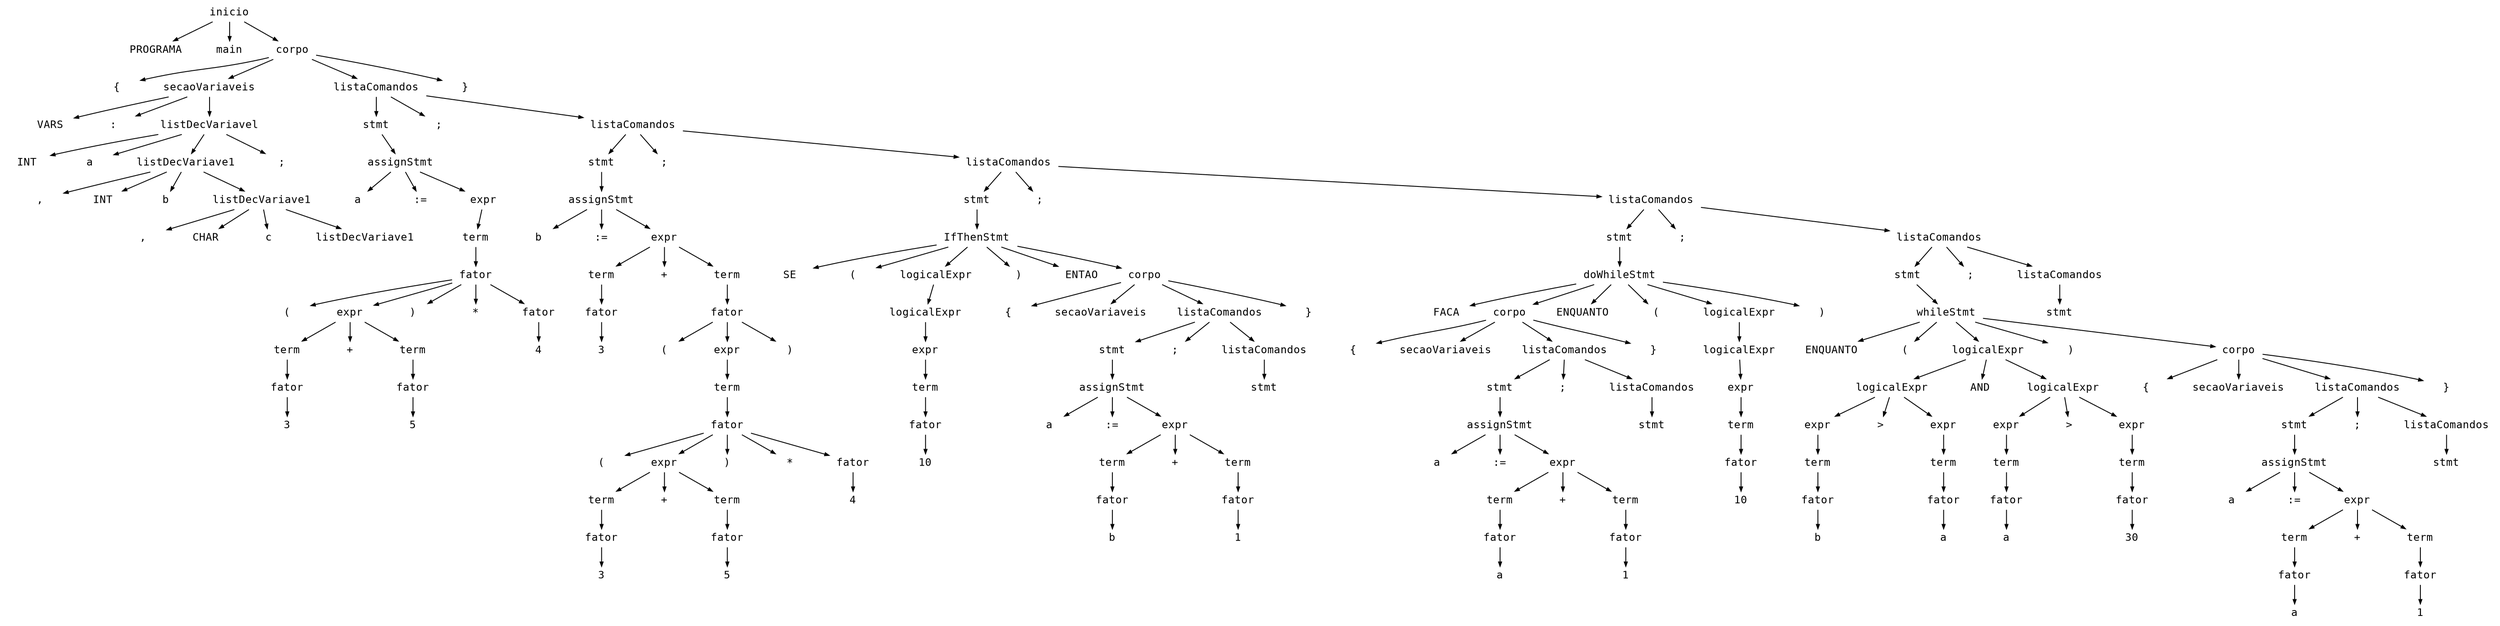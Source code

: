 digraph astgraph {
  node [shape=none, fontsize=12, fontname="Courier", height=.1];
  ranksep=.3;
  edge [arrowsize=.5]

  node1 [label="inicio"]
  node2 [label="PROGRAMA"]
  node1 -> node2
  node3 [label="main"]
  node1 -> node3
  node4 [label="corpo"]
  node1 -> node4
  node5 [label="{"]
  node4 -> node5
  node6 [label="secaoVariaveis"]
  node4 -> node6
  node7 [label="listaComandos"]
  node4 -> node7
  node8 [label="}"]
  node4 -> node8
  node9 [label="VARS"]
  node6 -> node9
  node10 [label=":"]
  node6 -> node10
  node11 [label="listDecVariavel"]
  node6 -> node11
  node12 [label="stmt"]
  node7 -> node12
  node13 [label=";"]
  node7 -> node13
  node14 [label="listaComandos"]
  node7 -> node14
  node15 [label="INT"]
  node11 -> node15
  node16 [label="a"]
  node11 -> node16
  node17 [label="listDecVariave1"]
  node11 -> node17
  node18 [label=";"]
  node11 -> node18
  node19 [label="assignStmt"]
  node12 -> node19
  node20 [label="stmt"]
  node14 -> node20
  node21 [label=";"]
  node14 -> node21
  node22 [label="listaComandos"]
  node14 -> node22
  node23 [label=","]
  node17 -> node23
  node24 [label="INT"]
  node17 -> node24
  node25 [label="b"]
  node17 -> node25
  node26 [label="listDecVariave1"]
  node17 -> node26
  node27 [label="a"]
  node19 -> node27
  node28 [label=":="]
  node19 -> node28
  node29 [label="expr"]
  node19 -> node29
  node30 [label="assignStmt"]
  node20 -> node30
  node31 [label="stmt"]
  node22 -> node31
  node32 [label=";"]
  node22 -> node32
  node33 [label="listaComandos"]
  node22 -> node33
  node34 [label=","]
  node26 -> node34
  node35 [label="CHAR"]
  node26 -> node35
  node36 [label="c"]
  node26 -> node36
  node37 [label="listDecVariave1"]
  node26 -> node37
  node38 [label="term"]
  node29 -> node38
  node39 [label="b"]
  node30 -> node39
  node40 [label=":="]
  node30 -> node40
  node41 [label="expr"]
  node30 -> node41
  node42 [label="IfThenStmt"]
  node31 -> node42
  node43 [label="stmt"]
  node33 -> node43
  node44 [label=";"]
  node33 -> node44
  node45 [label="listaComandos"]
  node33 -> node45
  node46 [label="fator"]
  node38 -> node46
  node47 [label="term"]
  node41 -> node47
  node48 [label="+"]
  node41 -> node48
  node49 [label="term"]
  node41 -> node49
  node50 [label="SE"]
  node42 -> node50
  node51 [label="("]
  node42 -> node51
  node52 [label="logicalExpr"]
  node42 -> node52
  node53 [label=")"]
  node42 -> node53
  node54 [label="ENTAO"]
  node42 -> node54
  node55 [label="corpo"]
  node42 -> node55
  node56 [label="doWhileStmt"]
  node43 -> node56
  node57 [label="stmt"]
  node45 -> node57
  node58 [label=";"]
  node45 -> node58
  node59 [label="listaComandos"]
  node45 -> node59
  node60 [label="("]
  node46 -> node60
  node61 [label="expr"]
  node46 -> node61
  node62 [label=")"]
  node46 -> node62
  node63 [label="*"]
  node46 -> node63
  node64 [label="fator"]
  node46 -> node64
  node65 [label="fator"]
  node47 -> node65
  node66 [label="fator"]
  node49 -> node66
  node67 [label="logicalExpr"]
  node52 -> node67
  node68 [label="{"]
  node55 -> node68
  node69 [label="secaoVariaveis"]
  node55 -> node69
  node70 [label="listaComandos"]
  node55 -> node70
  node71 [label="}"]
  node55 -> node71
  node72 [label="FACA"]
  node56 -> node72
  node73 [label="corpo"]
  node56 -> node73
  node74 [label="ENQUANTO"]
  node56 -> node74
  node75 [label="("]
  node56 -> node75
  node76 [label="logicalExpr"]
  node56 -> node76
  node77 [label=")"]
  node56 -> node77
  node78 [label="whileStmt"]
  node57 -> node78
  node79 [label="stmt"]
  node59 -> node79
  node80 [label="term"]
  node61 -> node80
  node81 [label="+"]
  node61 -> node81
  node82 [label="term"]
  node61 -> node82
  node83 [label="4"]
  node64 -> node83
  node84 [label="3"]
  node65 -> node84
  node85 [label="("]
  node66 -> node85
  node86 [label="expr"]
  node66 -> node86
  node87 [label=")"]
  node66 -> node87
  node88 [label="expr"]
  node67 -> node88
  node89 [label="stmt"]
  node70 -> node89
  node90 [label=";"]
  node70 -> node90
  node91 [label="listaComandos"]
  node70 -> node91
  node92 [label="{"]
  node73 -> node92
  node93 [label="secaoVariaveis"]
  node73 -> node93
  node94 [label="listaComandos"]
  node73 -> node94
  node95 [label="}"]
  node73 -> node95
  node96 [label="logicalExpr"]
  node76 -> node96
  node97 [label="ENQUANTO"]
  node78 -> node97
  node98 [label="("]
  node78 -> node98
  node99 [label="logicalExpr"]
  node78 -> node99
  node100 [label=")"]
  node78 -> node100
  node101 [label="corpo"]
  node78 -> node101
  node102 [label="fator"]
  node80 -> node102
  node103 [label="fator"]
  node82 -> node103
  node104 [label="term"]
  node86 -> node104
  node105 [label="term"]
  node88 -> node105
  node106 [label="assignStmt"]
  node89 -> node106
  node107 [label="stmt"]
  node91 -> node107
  node108 [label="stmt"]
  node94 -> node108
  node109 [label=";"]
  node94 -> node109
  node110 [label="listaComandos"]
  node94 -> node110
  node111 [label="expr"]
  node96 -> node111
  node112 [label="logicalExpr"]
  node99 -> node112
  node113 [label="AND"]
  node99 -> node113
  node114 [label="logicalExpr"]
  node99 -> node114
  node115 [label="{"]
  node101 -> node115
  node116 [label="secaoVariaveis"]
  node101 -> node116
  node117 [label="listaComandos"]
  node101 -> node117
  node118 [label="}"]
  node101 -> node118
  node119 [label="3"]
  node102 -> node119
  node120 [label="5"]
  node103 -> node120
  node121 [label="fator"]
  node104 -> node121
  node122 [label="fator"]
  node105 -> node122
  node123 [label="a"]
  node106 -> node123
  node124 [label=":="]
  node106 -> node124
  node125 [label="expr"]
  node106 -> node125
  node126 [label="assignStmt"]
  node108 -> node126
  node127 [label="stmt"]
  node110 -> node127
  node128 [label="term"]
  node111 -> node128
  node129 [label="expr"]
  node112 -> node129
  node130 [label=">"]
  node112 -> node130
  node131 [label="expr"]
  node112 -> node131
  node132 [label="expr"]
  node114 -> node132
  node133 [label=">"]
  node114 -> node133
  node134 [label="expr"]
  node114 -> node134
  node135 [label="stmt"]
  node117 -> node135
  node136 [label=";"]
  node117 -> node136
  node137 [label="listaComandos"]
  node117 -> node137
  node138 [label="("]
  node121 -> node138
  node139 [label="expr"]
  node121 -> node139
  node140 [label=")"]
  node121 -> node140
  node141 [label="*"]
  node121 -> node141
  node142 [label="fator"]
  node121 -> node142
  node143 [label="10"]
  node122 -> node143
  node144 [label="term"]
  node125 -> node144
  node145 [label="+"]
  node125 -> node145
  node146 [label="term"]
  node125 -> node146
  node147 [label="a"]
  node126 -> node147
  node148 [label=":="]
  node126 -> node148
  node149 [label="expr"]
  node126 -> node149
  node150 [label="fator"]
  node128 -> node150
  node151 [label="term"]
  node129 -> node151
  node152 [label="term"]
  node131 -> node152
  node153 [label="term"]
  node132 -> node153
  node154 [label="term"]
  node134 -> node154
  node155 [label="assignStmt"]
  node135 -> node155
  node156 [label="stmt"]
  node137 -> node156
  node157 [label="term"]
  node139 -> node157
  node158 [label="+"]
  node139 -> node158
  node159 [label="term"]
  node139 -> node159
  node160 [label="4"]
  node142 -> node160
  node161 [label="fator"]
  node144 -> node161
  node162 [label="fator"]
  node146 -> node162
  node163 [label="term"]
  node149 -> node163
  node164 [label="+"]
  node149 -> node164
  node165 [label="term"]
  node149 -> node165
  node166 [label="10"]
  node150 -> node166
  node167 [label="fator"]
  node151 -> node167
  node168 [label="fator"]
  node152 -> node168
  node169 [label="fator"]
  node153 -> node169
  node170 [label="fator"]
  node154 -> node170
  node171 [label="a"]
  node155 -> node171
  node172 [label=":="]
  node155 -> node172
  node173 [label="expr"]
  node155 -> node173
  node174 [label="fator"]
  node157 -> node174
  node175 [label="fator"]
  node159 -> node175
  node176 [label="b"]
  node161 -> node176
  node177 [label="1"]
  node162 -> node177
  node178 [label="fator"]
  node163 -> node178
  node179 [label="fator"]
  node165 -> node179
  node180 [label="b"]
  node167 -> node180
  node181 [label="a"]
  node168 -> node181
  node182 [label="a"]
  node169 -> node182
  node183 [label="30"]
  node170 -> node183
  node184 [label="term"]
  node173 -> node184
  node185 [label="+"]
  node173 -> node185
  node186 [label="term"]
  node173 -> node186
  node187 [label="3"]
  node174 -> node187
  node188 [label="5"]
  node175 -> node188
  node189 [label="a"]
  node178 -> node189
  node190 [label="1"]
  node179 -> node190
  node191 [label="fator"]
  node184 -> node191
  node192 [label="fator"]
  node186 -> node192
  node193 [label="a"]
  node191 -> node193
  node194 [label="1"]
  node192 -> node194
}
